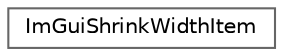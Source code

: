 digraph "Gráfico de jerarquía de clases"
{
 // LATEX_PDF_SIZE
  bgcolor="transparent";
  edge [fontname=Helvetica,fontsize=10,labelfontname=Helvetica,labelfontsize=10];
  node [fontname=Helvetica,fontsize=10,shape=box,height=0.2,width=0.4];
  rankdir="LR";
  Node0 [id="Node000000",label="ImGuiShrinkWidthItem",height=0.2,width=0.4,color="grey40", fillcolor="white", style="filled",URL="$struct_im_gui_shrink_width_item.html",tooltip=" "];
}
